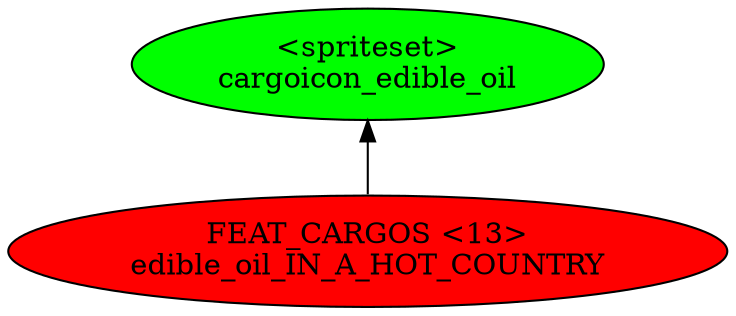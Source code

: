 digraph {
rankdir="BT"
cargoicon_edible_oil [fillcolor=green style="filled" label="<spriteset>\ncargoicon_edible_oil"]
edible_oil_IN_A_HOT_COUNTRY [fillcolor=red style="filled" label="FEAT_CARGOS <13>\nedible_oil_IN_A_HOT_COUNTRY"]
edible_oil_IN_A_HOT_COUNTRY->cargoicon_edible_oil
}
